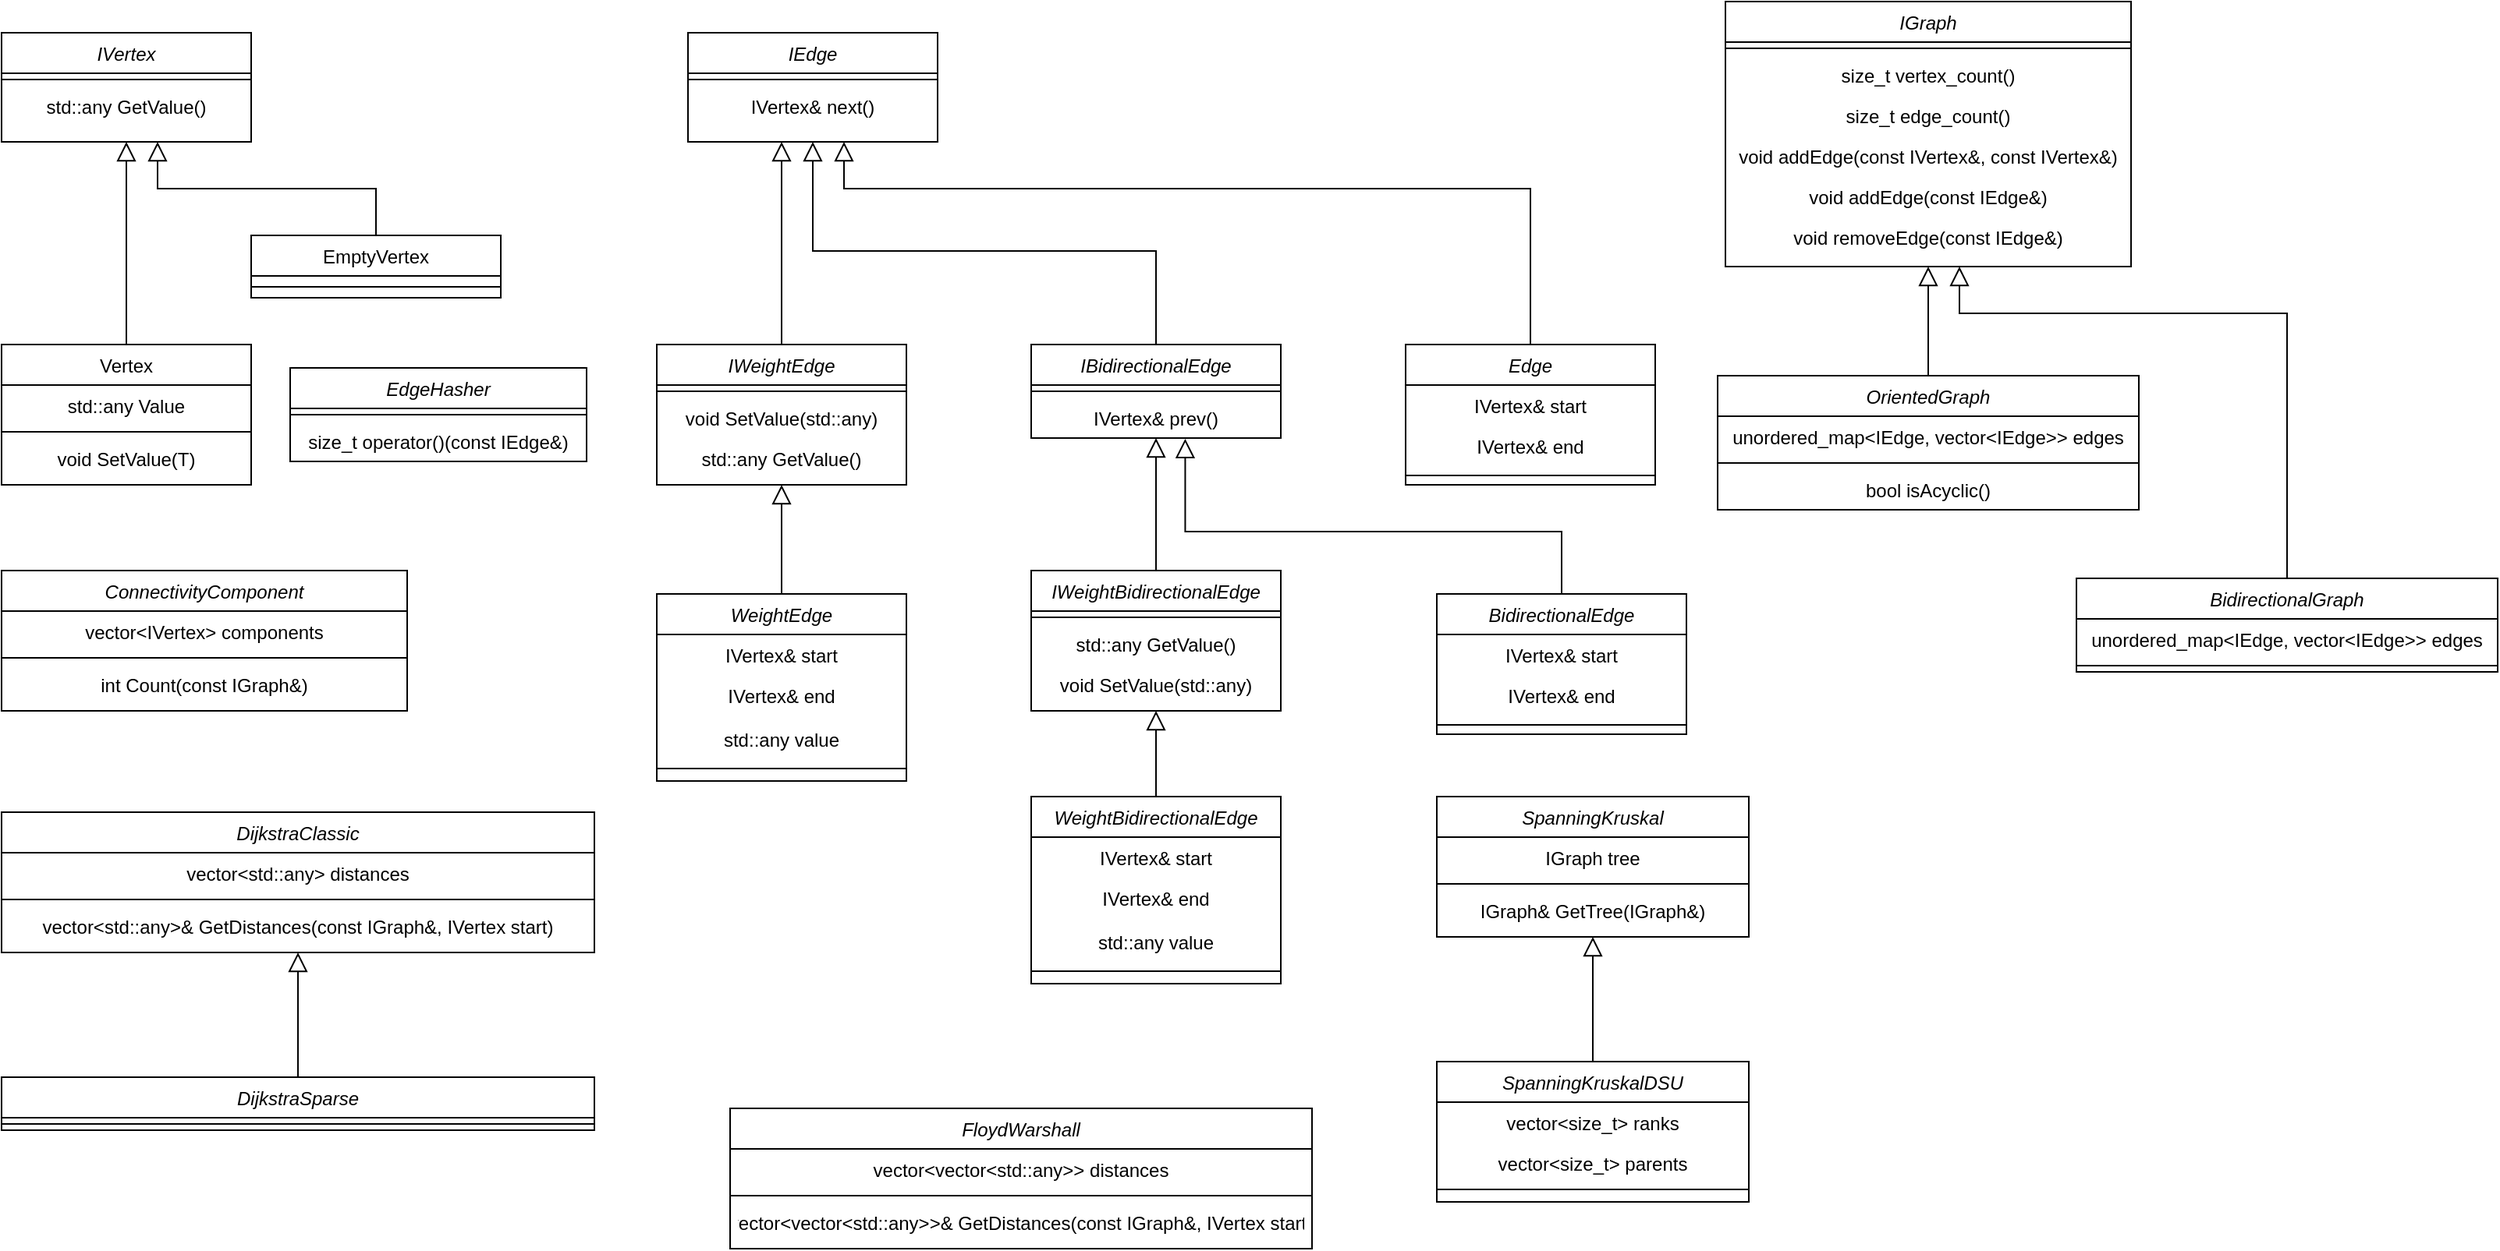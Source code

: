 <mxfile version="20.8.10" type="device" pages="2"><diagram id="C5RBs43oDa-KdzZeNtuy" name="ClassDiagram"><mxGraphModel dx="2074" dy="1204" grid="1" gridSize="10" guides="1" tooltips="1" connect="1" arrows="1" fold="1" page="1" pageScale="1" pageWidth="1654" pageHeight="1169" math="0" shadow="0"><root><mxCell id="WIyWlLk6GJQsqaUBKTNV-0"/><mxCell id="WIyWlLk6GJQsqaUBKTNV-1" parent="WIyWlLk6GJQsqaUBKTNV-0"/><mxCell id="zkfFHV4jXpPFQw0GAbJ--0" value="IVertex" style="swimlane;fontStyle=2;align=center;verticalAlign=top;childLayout=stackLayout;horizontal=1;startSize=26;horizontalStack=0;resizeParent=1;resizeLast=0;collapsible=1;marginBottom=0;rounded=0;shadow=0;strokeWidth=1;" parent="WIyWlLk6GJQsqaUBKTNV-1" vertex="1"><mxGeometry x="40" y="40" width="160" height="70" as="geometry"><mxRectangle x="230" y="140" width="160" height="26" as="alternateBounds"/></mxGeometry></mxCell><mxCell id="zkfFHV4jXpPFQw0GAbJ--4" value="" style="line;html=1;strokeWidth=1;align=center;verticalAlign=middle;spacingTop=-1;spacingLeft=3;spacingRight=3;rotatable=0;labelPosition=right;points=[];portConstraint=eastwest;" parent="zkfFHV4jXpPFQw0GAbJ--0" vertex="1"><mxGeometry y="26" width="160" height="8" as="geometry"/></mxCell><mxCell id="zkfFHV4jXpPFQw0GAbJ--5" value="std::any GetValue()" style="text;align=center;verticalAlign=top;spacingLeft=4;spacingRight=4;overflow=hidden;rotatable=0;points=[[0,0.5],[1,0.5]];portConstraint=eastwest;" parent="zkfFHV4jXpPFQw0GAbJ--0" vertex="1"><mxGeometry y="34" width="160" height="26" as="geometry"/></mxCell><mxCell id="zkfFHV4jXpPFQw0GAbJ--13" value="Vertex" style="swimlane;fontStyle=0;align=center;verticalAlign=top;childLayout=stackLayout;horizontal=1;startSize=26;horizontalStack=0;resizeParent=1;resizeLast=0;collapsible=1;marginBottom=0;rounded=0;shadow=0;strokeWidth=1;" parent="WIyWlLk6GJQsqaUBKTNV-1" vertex="1"><mxGeometry x="40" y="240" width="160" height="90" as="geometry"><mxRectangle x="340" y="380" width="170" height="26" as="alternateBounds"/></mxGeometry></mxCell><mxCell id="zkfFHV4jXpPFQw0GAbJ--14" value="std::any Value" style="text;align=center;verticalAlign=top;spacingLeft=4;spacingRight=4;overflow=hidden;rotatable=0;points=[[0,0.5],[1,0.5]];portConstraint=eastwest;" parent="zkfFHV4jXpPFQw0GAbJ--13" vertex="1"><mxGeometry y="26" width="160" height="26" as="geometry"/></mxCell><mxCell id="zkfFHV4jXpPFQw0GAbJ--15" value="" style="line;html=1;strokeWidth=1;align=center;verticalAlign=middle;spacingTop=-1;spacingLeft=3;spacingRight=3;rotatable=0;labelPosition=right;points=[];portConstraint=eastwest;" parent="zkfFHV4jXpPFQw0GAbJ--13" vertex="1"><mxGeometry y="52" width="160" height="8" as="geometry"/></mxCell><mxCell id="y_NacROut6FULt6kZBXN-2" value="void SetValue(T)" style="text;align=center;verticalAlign=top;spacingLeft=4;spacingRight=4;overflow=hidden;rotatable=0;points=[[0,0.5],[1,0.5]];portConstraint=eastwest;" parent="zkfFHV4jXpPFQw0GAbJ--13" vertex="1"><mxGeometry y="60" width="160" height="26" as="geometry"/></mxCell><mxCell id="zkfFHV4jXpPFQw0GAbJ--16" value="" style="endArrow=block;endSize=10;endFill=0;shadow=0;strokeWidth=1;rounded=0;edgeStyle=elbowEdgeStyle;elbow=vertical;align=center;" parent="WIyWlLk6GJQsqaUBKTNV-1" source="zkfFHV4jXpPFQw0GAbJ--13" target="zkfFHV4jXpPFQw0GAbJ--0" edge="1"><mxGeometry width="160" relative="1" as="geometry"><mxPoint x="30" y="293" as="sourcePoint"/><mxPoint x="130" y="191" as="targetPoint"/><Array as="points"><mxPoint x="120" y="200"/></Array></mxGeometry></mxCell><mxCell id="y_NacROut6FULt6kZBXN-3" value="IEdge" style="swimlane;fontStyle=2;align=center;verticalAlign=top;childLayout=stackLayout;horizontal=1;startSize=26;horizontalStack=0;resizeParent=1;resizeLast=0;collapsible=1;marginBottom=0;rounded=0;shadow=0;strokeWidth=1;" parent="WIyWlLk6GJQsqaUBKTNV-1" vertex="1"><mxGeometry x="480" y="40" width="160" height="70" as="geometry"><mxRectangle x="230" y="140" width="160" height="26" as="alternateBounds"/></mxGeometry></mxCell><mxCell id="y_NacROut6FULt6kZBXN-5" value="" style="line;html=1;strokeWidth=1;align=center;verticalAlign=middle;spacingTop=-1;spacingLeft=3;spacingRight=3;rotatable=0;labelPosition=right;points=[];portConstraint=eastwest;" parent="y_NacROut6FULt6kZBXN-3" vertex="1"><mxGeometry y="26" width="160" height="8" as="geometry"/></mxCell><mxCell id="y_NacROut6FULt6kZBXN-7" value="IVertex&amp; next()" style="text;align=center;verticalAlign=top;spacingLeft=4;spacingRight=4;overflow=hidden;rotatable=0;points=[[0,0.5],[1,0.5]];portConstraint=eastwest;" parent="y_NacROut6FULt6kZBXN-3" vertex="1"><mxGeometry y="34" width="160" height="26" as="geometry"/></mxCell><mxCell id="y_NacROut6FULt6kZBXN-9" value="IWeightEdge" style="swimlane;fontStyle=2;align=center;verticalAlign=top;childLayout=stackLayout;horizontal=1;startSize=26;horizontalStack=0;resizeParent=1;resizeLast=0;collapsible=1;marginBottom=0;rounded=0;shadow=0;strokeWidth=1;" parent="WIyWlLk6GJQsqaUBKTNV-1" vertex="1"><mxGeometry x="460" y="240" width="160" height="90" as="geometry"><mxRectangle x="230" y="140" width="160" height="26" as="alternateBounds"/></mxGeometry></mxCell><mxCell id="y_NacROut6FULt6kZBXN-12" value="" style="line;html=1;strokeWidth=1;align=center;verticalAlign=middle;spacingTop=-1;spacingLeft=3;spacingRight=3;rotatable=0;labelPosition=right;points=[];portConstraint=eastwest;" parent="y_NacROut6FULt6kZBXN-9" vertex="1"><mxGeometry y="26" width="160" height="8" as="geometry"/></mxCell><mxCell id="y_NacROut6FULt6kZBXN-20" value="void SetValue(std::any)" style="text;align=center;verticalAlign=top;spacingLeft=4;spacingRight=4;overflow=hidden;rotatable=0;points=[[0,0.5],[1,0.5]];portConstraint=eastwest;" parent="y_NacROut6FULt6kZBXN-9" vertex="1"><mxGeometry y="34" width="160" height="26" as="geometry"/></mxCell><mxCell id="y_NacROut6FULt6kZBXN-19" value="std::any GetValue()" style="text;align=center;verticalAlign=top;spacingLeft=4;spacingRight=4;overflow=hidden;rotatable=0;points=[[0,0.5],[1,0.5]];portConstraint=eastwest;" parent="y_NacROut6FULt6kZBXN-9" vertex="1"><mxGeometry y="60" width="160" height="26" as="geometry"/></mxCell><mxCell id="y_NacROut6FULt6kZBXN-17" value="" style="endArrow=block;endSize=10;endFill=0;shadow=0;strokeWidth=1;rounded=0;edgeStyle=elbowEdgeStyle;elbow=vertical;exitX=0.5;exitY=0;exitDx=0;exitDy=0;align=center;" parent="WIyWlLk6GJQsqaUBKTNV-1" source="y_NacROut6FULt6kZBXN-9" edge="1"><mxGeometry width="160" relative="1" as="geometry"><mxPoint x="330" y="250" as="sourcePoint"/><mxPoint x="540" y="110" as="targetPoint"/><Array as="points"><mxPoint x="550" y="200"/></Array></mxGeometry></mxCell><mxCell id="y_NacROut6FULt6kZBXN-21" value="IBidirectionalEdge" style="swimlane;fontStyle=2;align=center;verticalAlign=top;childLayout=stackLayout;horizontal=1;startSize=26;horizontalStack=0;resizeParent=1;resizeLast=0;collapsible=1;marginBottom=0;rounded=0;shadow=0;strokeWidth=1;" parent="WIyWlLk6GJQsqaUBKTNV-1" vertex="1"><mxGeometry x="700" y="240" width="160" height="60" as="geometry"><mxRectangle x="230" y="140" width="160" height="26" as="alternateBounds"/></mxGeometry></mxCell><mxCell id="y_NacROut6FULt6kZBXN-24" value="" style="line;html=1;strokeWidth=1;align=center;verticalAlign=middle;spacingTop=-1;spacingLeft=3;spacingRight=3;rotatable=0;labelPosition=right;points=[];portConstraint=eastwest;" parent="y_NacROut6FULt6kZBXN-21" vertex="1"><mxGeometry y="26" width="160" height="8" as="geometry"/></mxCell><mxCell id="y_NacROut6FULt6kZBXN-26" value="IVertex&amp; prev()" style="text;align=center;verticalAlign=top;spacingLeft=4;spacingRight=4;overflow=hidden;rotatable=0;points=[[0,0.5],[1,0.5]];portConstraint=eastwest;" parent="y_NacROut6FULt6kZBXN-21" vertex="1"><mxGeometry y="34" width="160" height="26" as="geometry"/></mxCell><mxCell id="y_NacROut6FULt6kZBXN-28" value="" style="endArrow=block;endSize=10;endFill=0;shadow=0;strokeWidth=1;rounded=0;edgeStyle=elbowEdgeStyle;elbow=vertical;exitX=0.5;exitY=0;exitDx=0;exitDy=0;entryX=0.5;entryY=1;entryDx=0;entryDy=0;align=center;" parent="WIyWlLk6GJQsqaUBKTNV-1" source="y_NacROut6FULt6kZBXN-21" target="y_NacROut6FULt6kZBXN-3" edge="1"><mxGeometry width="160" relative="1" as="geometry"><mxPoint x="570" y="250" as="sourcePoint"/><mxPoint x="540" y="110" as="targetPoint"/><Array as="points"><mxPoint x="680" y="180"/></Array></mxGeometry></mxCell><mxCell id="y_NacROut6FULt6kZBXN-29" value="IWeightBidirectionalEdge" style="swimlane;fontStyle=2;align=center;verticalAlign=top;childLayout=stackLayout;horizontal=1;startSize=26;horizontalStack=0;resizeParent=1;resizeLast=0;collapsible=1;marginBottom=0;rounded=0;shadow=0;strokeWidth=1;" parent="WIyWlLk6GJQsqaUBKTNV-1" vertex="1"><mxGeometry x="700" y="385" width="160" height="90" as="geometry"><mxRectangle x="230" y="140" width="160" height="26" as="alternateBounds"/></mxGeometry></mxCell><mxCell id="y_NacROut6FULt6kZBXN-32" value="" style="line;html=1;strokeWidth=1;align=center;verticalAlign=middle;spacingTop=-1;spacingLeft=3;spacingRight=3;rotatable=0;labelPosition=right;points=[];portConstraint=eastwest;" parent="y_NacROut6FULt6kZBXN-29" vertex="1"><mxGeometry y="26" width="160" height="8" as="geometry"/></mxCell><mxCell id="y_NacROut6FULt6kZBXN-40" value="std::any GetValue()" style="text;align=center;verticalAlign=top;spacingLeft=4;spacingRight=4;overflow=hidden;rotatable=0;points=[[0,0.5],[1,0.5]];portConstraint=eastwest;" parent="y_NacROut6FULt6kZBXN-29" vertex="1"><mxGeometry y="34" width="160" height="26" as="geometry"/></mxCell><mxCell id="y_NacROut6FULt6kZBXN-39" value="void SetValue(std::any)" style="text;align=center;verticalAlign=top;spacingLeft=4;spacingRight=4;overflow=hidden;rotatable=0;points=[[0,0.5],[1,0.5]];portConstraint=eastwest;" parent="y_NacROut6FULt6kZBXN-29" vertex="1"><mxGeometry y="60" width="160" height="26" as="geometry"/></mxCell><mxCell id="y_NacROut6FULt6kZBXN-36" value="" style="endArrow=block;endSize=10;endFill=0;shadow=0;strokeWidth=1;rounded=0;edgeStyle=elbowEdgeStyle;elbow=vertical;entryX=0.5;entryY=1;entryDx=0;entryDy=0;exitX=0.5;exitY=0;exitDx=0;exitDy=0;align=center;" parent="WIyWlLk6GJQsqaUBKTNV-1" source="y_NacROut6FULt6kZBXN-29" target="y_NacROut6FULt6kZBXN-21" edge="1"><mxGeometry width="160" relative="1" as="geometry"><mxPoint x="710" y="490" as="sourcePoint"/><mxPoint x="710" y="410" as="targetPoint"/><Array as="points"><mxPoint x="790" y="380"/></Array></mxGeometry></mxCell><mxCell id="y_NacROut6FULt6kZBXN-41" value="Edge" style="swimlane;fontStyle=2;align=center;verticalAlign=top;childLayout=stackLayout;horizontal=1;startSize=26;horizontalStack=0;resizeParent=1;resizeLast=0;collapsible=1;marginBottom=0;rounded=0;shadow=0;strokeWidth=1;" parent="WIyWlLk6GJQsqaUBKTNV-1" vertex="1"><mxGeometry x="940" y="240" width="160" height="90" as="geometry"><mxRectangle x="760" y="240" width="160" height="26" as="alternateBounds"/></mxGeometry></mxCell><mxCell id="y_NacROut6FULt6kZBXN-42" value="IVertex&amp; start" style="text;align=center;verticalAlign=top;spacingLeft=4;spacingRight=4;overflow=hidden;rotatable=0;points=[[0,0.5],[1,0.5]];portConstraint=eastwest;" parent="y_NacROut6FULt6kZBXN-41" vertex="1"><mxGeometry y="26" width="160" height="26" as="geometry"/></mxCell><mxCell id="y_NacROut6FULt6kZBXN-43" value="IVertex&amp; end" style="text;align=center;verticalAlign=top;spacingLeft=4;spacingRight=4;overflow=hidden;rotatable=0;points=[[0,0.5],[1,0.5]];portConstraint=eastwest;" parent="y_NacROut6FULt6kZBXN-41" vertex="1"><mxGeometry y="52" width="160" height="28" as="geometry"/></mxCell><mxCell id="y_NacROut6FULt6kZBXN-44" value="" style="line;html=1;strokeWidth=1;align=center;verticalAlign=middle;spacingTop=-1;spacingLeft=3;spacingRight=3;rotatable=0;labelPosition=right;points=[];portConstraint=eastwest;" parent="y_NacROut6FULt6kZBXN-41" vertex="1"><mxGeometry y="80" width="160" height="8" as="geometry"/></mxCell><mxCell id="y_NacROut6FULt6kZBXN-46" value="" style="endArrow=block;endSize=10;endFill=0;shadow=0;strokeWidth=1;rounded=0;edgeStyle=elbowEdgeStyle;elbow=vertical;exitX=0.5;exitY=0;exitDx=0;exitDy=0;align=center;" parent="WIyWlLk6GJQsqaUBKTNV-1" source="y_NacROut6FULt6kZBXN-41" edge="1"><mxGeometry width="160" relative="1" as="geometry"><mxPoint x="810" y="250" as="sourcePoint"/><mxPoint x="580" y="110" as="targetPoint"/><Array as="points"><mxPoint x="810" y="140"/></Array></mxGeometry></mxCell><mxCell id="y_NacROut6FULt6kZBXN-47" value="WeightEdge" style="swimlane;fontStyle=2;align=center;verticalAlign=top;childLayout=stackLayout;horizontal=1;startSize=26;horizontalStack=0;resizeParent=1;resizeLast=0;collapsible=1;marginBottom=0;rounded=0;shadow=0;strokeWidth=1;" parent="WIyWlLk6GJQsqaUBKTNV-1" vertex="1"><mxGeometry x="460" y="400" width="160" height="120" as="geometry"><mxRectangle x="230" y="140" width="160" height="26" as="alternateBounds"/></mxGeometry></mxCell><mxCell id="y_NacROut6FULt6kZBXN-48" value="IVertex&amp; start" style="text;align=center;verticalAlign=top;spacingLeft=4;spacingRight=4;overflow=hidden;rotatable=0;points=[[0,0.5],[1,0.5]];portConstraint=eastwest;" parent="y_NacROut6FULt6kZBXN-47" vertex="1"><mxGeometry y="26" width="160" height="26" as="geometry"/></mxCell><mxCell id="y_NacROut6FULt6kZBXN-49" value="IVertex&amp; end" style="text;align=center;verticalAlign=top;spacingLeft=4;spacingRight=4;overflow=hidden;rotatable=0;points=[[0,0.5],[1,0.5]];portConstraint=eastwest;" parent="y_NacROut6FULt6kZBXN-47" vertex="1"><mxGeometry y="52" width="160" height="28" as="geometry"/></mxCell><mxCell id="y_NacROut6FULt6kZBXN-50" value="std::any value" style="text;align=center;verticalAlign=top;spacingLeft=4;spacingRight=4;overflow=hidden;rotatable=0;points=[[0,0.5],[1,0.5]];portConstraint=eastwest;" parent="y_NacROut6FULt6kZBXN-47" vertex="1"><mxGeometry y="80" width="160" height="28" as="geometry"/></mxCell><mxCell id="y_NacROut6FULt6kZBXN-51" value="" style="line;html=1;strokeWidth=1;align=center;verticalAlign=middle;spacingTop=-1;spacingLeft=3;spacingRight=3;rotatable=0;labelPosition=right;points=[];portConstraint=eastwest;" parent="y_NacROut6FULt6kZBXN-47" vertex="1"><mxGeometry y="108" width="160" height="8" as="geometry"/></mxCell><mxCell id="y_NacROut6FULt6kZBXN-55" value="" style="endArrow=block;endSize=10;endFill=0;shadow=0;strokeWidth=1;rounded=0;edgeStyle=elbowEdgeStyle;elbow=vertical;exitX=0.5;exitY=0;exitDx=0;exitDy=0;entryX=0.5;entryY=1;entryDx=0;entryDy=0;align=center;" parent="WIyWlLk6GJQsqaUBKTNV-1" source="y_NacROut6FULt6kZBXN-47" target="y_NacROut6FULt6kZBXN-9" edge="1"><mxGeometry width="160" relative="1" as="geometry"><mxPoint x="810" y="470" as="sourcePoint"/><mxPoint x="560" y="460" as="targetPoint"/><Array as="points"/></mxGeometry></mxCell><mxCell id="y_NacROut6FULt6kZBXN-56" value="BidirectionalEdge" style="swimlane;fontStyle=2;align=center;verticalAlign=top;childLayout=stackLayout;horizontal=1;startSize=26;horizontalStack=0;resizeParent=1;resizeLast=0;collapsible=1;marginBottom=0;rounded=0;shadow=0;strokeWidth=1;" parent="WIyWlLk6GJQsqaUBKTNV-1" vertex="1"><mxGeometry x="960" y="400" width="160" height="90" as="geometry"><mxRectangle x="230" y="140" width="160" height="26" as="alternateBounds"/></mxGeometry></mxCell><mxCell id="y_NacROut6FULt6kZBXN-57" value="IVertex&amp; start" style="text;align=center;verticalAlign=top;spacingLeft=4;spacingRight=4;overflow=hidden;rotatable=0;points=[[0,0.5],[1,0.5]];portConstraint=eastwest;" parent="y_NacROut6FULt6kZBXN-56" vertex="1"><mxGeometry y="26" width="160" height="26" as="geometry"/></mxCell><mxCell id="y_NacROut6FULt6kZBXN-58" value="IVertex&amp; end" style="text;align=center;verticalAlign=top;spacingLeft=4;spacingRight=4;overflow=hidden;rotatable=0;points=[[0,0.5],[1,0.5]];portConstraint=eastwest;" parent="y_NacROut6FULt6kZBXN-56" vertex="1"><mxGeometry y="52" width="160" height="28" as="geometry"/></mxCell><mxCell id="y_NacROut6FULt6kZBXN-59" value="" style="line;html=1;strokeWidth=1;align=center;verticalAlign=middle;spacingTop=-1;spacingLeft=3;spacingRight=3;rotatable=0;labelPosition=right;points=[];portConstraint=eastwest;" parent="y_NacROut6FULt6kZBXN-56" vertex="1"><mxGeometry y="80" width="160" height="8" as="geometry"/></mxCell><mxCell id="y_NacROut6FULt6kZBXN-62" value="" style="endArrow=block;endSize=10;endFill=0;shadow=0;strokeWidth=1;rounded=0;edgeStyle=elbowEdgeStyle;elbow=vertical;exitX=0.5;exitY=0;exitDx=0;exitDy=0;entryX=0.617;entryY=1.017;entryDx=0;entryDy=0;entryPerimeter=0;align=center;" parent="WIyWlLk6GJQsqaUBKTNV-1" source="y_NacROut6FULt6kZBXN-56" target="y_NacROut6FULt6kZBXN-26" edge="1"><mxGeometry width="160" relative="1" as="geometry"><mxPoint x="810" y="470" as="sourcePoint"/><mxPoint x="820" y="330" as="targetPoint"/><Array as="points"><mxPoint x="920" y="360"/></Array></mxGeometry></mxCell><mxCell id="y_NacROut6FULt6kZBXN-70" value="WeightBidirectionalEdge" style="swimlane;fontStyle=2;align=center;verticalAlign=top;childLayout=stackLayout;horizontal=1;startSize=26;horizontalStack=0;resizeParent=1;resizeLast=0;collapsible=1;marginBottom=0;rounded=0;shadow=0;strokeWidth=1;" parent="WIyWlLk6GJQsqaUBKTNV-1" vertex="1"><mxGeometry x="700" y="530" width="160" height="120" as="geometry"><mxRectangle x="230" y="140" width="160" height="26" as="alternateBounds"/></mxGeometry></mxCell><mxCell id="y_NacROut6FULt6kZBXN-71" value="IVertex&amp; start" style="text;align=center;verticalAlign=top;spacingLeft=4;spacingRight=4;overflow=hidden;rotatable=0;points=[[0,0.5],[1,0.5]];portConstraint=eastwest;" parent="y_NacROut6FULt6kZBXN-70" vertex="1"><mxGeometry y="26" width="160" height="26" as="geometry"/></mxCell><mxCell id="y_NacROut6FULt6kZBXN-72" value="IVertex&amp; end" style="text;align=center;verticalAlign=top;spacingLeft=4;spacingRight=4;overflow=hidden;rotatable=0;points=[[0,0.5],[1,0.5]];portConstraint=eastwest;" parent="y_NacROut6FULt6kZBXN-70" vertex="1"><mxGeometry y="52" width="160" height="28" as="geometry"/></mxCell><mxCell id="y_NacROut6FULt6kZBXN-73" value="std::any value" style="text;align=center;verticalAlign=top;spacingLeft=4;spacingRight=4;overflow=hidden;rotatable=0;points=[[0,0.5],[1,0.5]];portConstraint=eastwest;" parent="y_NacROut6FULt6kZBXN-70" vertex="1"><mxGeometry y="80" width="160" height="28" as="geometry"/></mxCell><mxCell id="y_NacROut6FULt6kZBXN-74" value="" style="line;html=1;strokeWidth=1;align=center;verticalAlign=middle;spacingTop=-1;spacingLeft=3;spacingRight=3;rotatable=0;labelPosition=right;points=[];portConstraint=eastwest;" parent="y_NacROut6FULt6kZBXN-70" vertex="1"><mxGeometry y="108" width="160" height="8" as="geometry"/></mxCell><mxCell id="y_NacROut6FULt6kZBXN-79" value="" style="endArrow=block;endSize=10;endFill=0;shadow=0;strokeWidth=1;rounded=0;edgeStyle=elbowEdgeStyle;elbow=vertical;exitX=0.5;exitY=0;exitDx=0;exitDy=0;entryX=0.5;entryY=1;entryDx=0;entryDy=0;align=center;" parent="WIyWlLk6GJQsqaUBKTNV-1" source="y_NacROut6FULt6kZBXN-70" target="y_NacROut6FULt6kZBXN-29" edge="1"><mxGeometry width="160" relative="1" as="geometry"><mxPoint x="570" y="530" as="sourcePoint"/><mxPoint x="980" y="700" as="targetPoint"/><Array as="points"/></mxGeometry></mxCell><mxCell id="y_NacROut6FULt6kZBXN-81" value="IGraph" style="swimlane;fontStyle=2;align=center;verticalAlign=top;childLayout=stackLayout;horizontal=1;startSize=26;horizontalStack=0;resizeParent=1;resizeLast=0;collapsible=1;marginBottom=0;rounded=0;shadow=0;strokeWidth=1;" parent="WIyWlLk6GJQsqaUBKTNV-1" vertex="1"><mxGeometry x="1145" y="20" width="260" height="170" as="geometry"><mxRectangle x="230" y="140" width="160" height="26" as="alternateBounds"/></mxGeometry></mxCell><mxCell id="y_NacROut6FULt6kZBXN-83" value="" style="line;html=1;strokeWidth=1;align=center;verticalAlign=middle;spacingTop=-1;spacingLeft=3;spacingRight=3;rotatable=0;labelPosition=right;points=[];portConstraint=eastwest;" parent="y_NacROut6FULt6kZBXN-81" vertex="1"><mxGeometry y="26" width="260" height="8" as="geometry"/></mxCell><mxCell id="y_NacROut6FULt6kZBXN-84" value="size_t vertex_count()" style="text;align=center;verticalAlign=top;spacingLeft=4;spacingRight=4;overflow=hidden;rotatable=0;points=[[0,0.5],[1,0.5]];portConstraint=eastwest;" parent="y_NacROut6FULt6kZBXN-81" vertex="1"><mxGeometry y="34" width="260" height="26" as="geometry"/></mxCell><mxCell id="zSvoL9kqI2ZiCNAZ61pA-5" value="size_t edge_count()" style="text;align=center;verticalAlign=top;spacingLeft=4;spacingRight=4;overflow=hidden;rotatable=0;points=[[0,0.5],[1,0.5]];portConstraint=eastwest;" parent="y_NacROut6FULt6kZBXN-81" vertex="1"><mxGeometry y="60" width="260" height="26" as="geometry"/></mxCell><mxCell id="y_NacROut6FULt6kZBXN-85" value="void addEdge(const IVertex&amp;, const IVertex&amp;)" style="text;align=center;verticalAlign=top;spacingLeft=4;spacingRight=4;overflow=hidden;rotatable=0;points=[[0,0.5],[1,0.5]];portConstraint=eastwest;" parent="y_NacROut6FULt6kZBXN-81" vertex="1"><mxGeometry y="86" width="260" height="26" as="geometry"/></mxCell><mxCell id="y_NacROut6FULt6kZBXN-86" value="void addEdge(const IEdge&amp;)" style="text;align=center;verticalAlign=top;spacingLeft=4;spacingRight=4;overflow=hidden;rotatable=0;points=[[0,0.5],[1,0.5]];portConstraint=eastwest;" parent="y_NacROut6FULt6kZBXN-81" vertex="1"><mxGeometry y="112" width="260" height="26" as="geometry"/></mxCell><mxCell id="y_NacROut6FULt6kZBXN-87" value="void removeEdge(const IEdge&amp;)" style="text;align=center;verticalAlign=top;spacingLeft=4;spacingRight=4;overflow=hidden;rotatable=0;points=[[0,0.5],[1,0.5]];portConstraint=eastwest;" parent="y_NacROut6FULt6kZBXN-81" vertex="1"><mxGeometry y="138" width="260" height="26" as="geometry"/></mxCell><mxCell id="l4pTJNft4cLnouz2GSbL-0" value="EmptyVertex" style="swimlane;fontStyle=0;align=center;verticalAlign=top;childLayout=stackLayout;horizontal=1;startSize=26;horizontalStack=0;resizeParent=1;resizeLast=0;collapsible=1;marginBottom=0;rounded=0;shadow=0;strokeWidth=1;" parent="WIyWlLk6GJQsqaUBKTNV-1" vertex="1"><mxGeometry x="200" y="170" width="160" height="40" as="geometry"><mxRectangle x="340" y="380" width="170" height="26" as="alternateBounds"/></mxGeometry></mxCell><mxCell id="l4pTJNft4cLnouz2GSbL-2" value="" style="line;html=1;strokeWidth=1;align=center;verticalAlign=middle;spacingTop=-1;spacingLeft=3;spacingRight=3;rotatable=0;labelPosition=right;points=[];portConstraint=eastwest;" parent="l4pTJNft4cLnouz2GSbL-0" vertex="1"><mxGeometry y="26" width="160" height="14" as="geometry"/></mxCell><mxCell id="l4pTJNft4cLnouz2GSbL-6" value="" style="endArrow=block;endSize=10;endFill=0;shadow=0;strokeWidth=1;rounded=0;edgeStyle=elbowEdgeStyle;elbow=vertical;exitX=0.5;exitY=0;exitDx=0;exitDy=0;align=center;" parent="WIyWlLk6GJQsqaUBKTNV-1" source="l4pTJNft4cLnouz2GSbL-0" edge="1"><mxGeometry width="160" relative="1" as="geometry"><mxPoint x="130" y="250" as="sourcePoint"/><mxPoint x="140" y="110" as="targetPoint"/><Array as="points"><mxPoint x="210" y="140"/></Array></mxGeometry></mxCell><mxCell id="l4pTJNft4cLnouz2GSbL-7" value="OrientedGraph" style="swimlane;fontStyle=2;align=center;verticalAlign=top;childLayout=stackLayout;horizontal=1;startSize=26;horizontalStack=0;resizeParent=1;resizeLast=0;collapsible=1;marginBottom=0;rounded=0;shadow=0;strokeWidth=1;" parent="WIyWlLk6GJQsqaUBKTNV-1" vertex="1"><mxGeometry x="1140" y="260" width="270" height="86" as="geometry"><mxRectangle x="230" y="140" width="160" height="26" as="alternateBounds"/></mxGeometry></mxCell><mxCell id="l4pTJNft4cLnouz2GSbL-14" value="unordered_map&lt;IEdge, vector&lt;IEdge&gt;&gt; edges" style="text;align=center;verticalAlign=top;spacingLeft=4;spacingRight=4;overflow=hidden;rotatable=0;points=[[0,0.5],[1,0.5]];portConstraint=eastwest;" parent="l4pTJNft4cLnouz2GSbL-7" vertex="1"><mxGeometry y="26" width="270" height="26" as="geometry"/></mxCell><mxCell id="l4pTJNft4cLnouz2GSbL-8" value="" style="line;html=1;strokeWidth=1;align=center;verticalAlign=middle;spacingTop=-1;spacingLeft=3;spacingRight=3;rotatable=0;labelPosition=right;points=[];portConstraint=eastwest;" parent="l4pTJNft4cLnouz2GSbL-7" vertex="1"><mxGeometry y="52" width="270" height="8" as="geometry"/></mxCell><mxCell id="l4pTJNft4cLnouz2GSbL-12" value="bool isAcyclic()" style="text;align=center;verticalAlign=top;spacingLeft=4;spacingRight=4;overflow=hidden;rotatable=0;points=[[0,0.5],[1,0.5]];portConstraint=eastwest;" parent="l4pTJNft4cLnouz2GSbL-7" vertex="1"><mxGeometry y="60" width="270" height="26" as="geometry"/></mxCell><mxCell id="l4pTJNft4cLnouz2GSbL-13" value="" style="endArrow=block;endSize=10;endFill=0;shadow=0;strokeWidth=1;rounded=0;edgeStyle=elbowEdgeStyle;elbow=vertical;exitX=0.5;exitY=0;exitDx=0;exitDy=0;entryX=0.5;entryY=1;entryDx=0;entryDy=0;align=center;" parent="WIyWlLk6GJQsqaUBKTNV-1" source="l4pTJNft4cLnouz2GSbL-7" target="y_NacROut6FULt6kZBXN-81" edge="1"><mxGeometry width="160" relative="1" as="geometry"><mxPoint x="995" y="450" as="sourcePoint"/><mxPoint x="774" y="290" as="targetPoint"/><Array as="points"/></mxGeometry></mxCell><mxCell id="l4pTJNft4cLnouz2GSbL-15" value="EdgeHasher" style="swimlane;fontStyle=2;align=center;verticalAlign=top;childLayout=stackLayout;horizontal=1;startSize=26;horizontalStack=0;resizeParent=1;resizeLast=0;collapsible=1;marginBottom=0;rounded=0;shadow=0;strokeWidth=1;" parent="WIyWlLk6GJQsqaUBKTNV-1" vertex="1"><mxGeometry x="225" y="255" width="190" height="60" as="geometry"><mxRectangle x="230" y="140" width="160" height="26" as="alternateBounds"/></mxGeometry></mxCell><mxCell id="l4pTJNft4cLnouz2GSbL-17" value="" style="line;html=1;strokeWidth=1;align=center;verticalAlign=middle;spacingTop=-1;spacingLeft=3;spacingRight=3;rotatable=0;labelPosition=right;points=[];portConstraint=eastwest;" parent="l4pTJNft4cLnouz2GSbL-15" vertex="1"><mxGeometry y="26" width="190" height="8" as="geometry"/></mxCell><mxCell id="l4pTJNft4cLnouz2GSbL-18" value="size_t operator()(const IEdge&amp;)" style="text;align=center;verticalAlign=top;spacingLeft=4;spacingRight=4;overflow=hidden;rotatable=0;points=[[0,0.5],[1,0.5]];portConstraint=eastwest;" parent="l4pTJNft4cLnouz2GSbL-15" vertex="1"><mxGeometry y="34" width="190" height="26" as="geometry"/></mxCell><mxCell id="zSvoL9kqI2ZiCNAZ61pA-0" value="BidirectionalGraph" style="swimlane;fontStyle=2;align=center;verticalAlign=top;childLayout=stackLayout;horizontal=1;startSize=26;horizontalStack=0;resizeParent=1;resizeLast=0;collapsible=1;marginBottom=0;rounded=0;shadow=0;strokeWidth=1;" parent="WIyWlLk6GJQsqaUBKTNV-1" vertex="1"><mxGeometry x="1370" y="390" width="270" height="60" as="geometry"><mxRectangle x="230" y="140" width="160" height="26" as="alternateBounds"/></mxGeometry></mxCell><mxCell id="zSvoL9kqI2ZiCNAZ61pA-1" value="unordered_map&lt;IEdge, vector&lt;IEdge&gt;&gt; edges" style="text;align=center;verticalAlign=top;spacingLeft=4;spacingRight=4;overflow=hidden;rotatable=0;points=[[0,0.5],[1,0.5]];portConstraint=eastwest;" parent="zSvoL9kqI2ZiCNAZ61pA-0" vertex="1"><mxGeometry y="26" width="270" height="26" as="geometry"/></mxCell><mxCell id="zSvoL9kqI2ZiCNAZ61pA-2" value="" style="line;html=1;strokeWidth=1;align=center;verticalAlign=middle;spacingTop=-1;spacingLeft=3;spacingRight=3;rotatable=0;labelPosition=right;points=[];portConstraint=eastwest;" parent="zSvoL9kqI2ZiCNAZ61pA-0" vertex="1"><mxGeometry y="52" width="270" height="8" as="geometry"/></mxCell><mxCell id="zSvoL9kqI2ZiCNAZ61pA-4" value="" style="endArrow=block;endSize=10;endFill=0;shadow=0;strokeWidth=1;rounded=0;edgeStyle=elbowEdgeStyle;elbow=vertical;exitX=0.5;exitY=0;exitDx=0;exitDy=0;align=center;" parent="WIyWlLk6GJQsqaUBKTNV-1" source="zSvoL9kqI2ZiCNAZ61pA-0" edge="1"><mxGeometry width="160" relative="1" as="geometry"><mxPoint x="1285" y="230" as="sourcePoint"/><mxPoint x="1295" y="190" as="targetPoint"/><Array as="points"><mxPoint x="1445" y="220"/></Array></mxGeometry></mxCell><mxCell id="CKWlNAc46PFvkFJrsksR-0" value="ConnectivityComponent" style="swimlane;fontStyle=2;align=center;verticalAlign=top;childLayout=stackLayout;horizontal=1;startSize=26;horizontalStack=0;resizeParent=1;resizeLast=0;collapsible=1;marginBottom=0;rounded=0;shadow=0;strokeWidth=1;" parent="WIyWlLk6GJQsqaUBKTNV-1" vertex="1"><mxGeometry x="40" y="385" width="260" height="90" as="geometry"><mxRectangle x="230" y="140" width="160" height="26" as="alternateBounds"/></mxGeometry></mxCell><mxCell id="CKWlNAc46PFvkFJrsksR-7" value="vector&lt;IVertex&gt; components" style="text;align=center;verticalAlign=top;spacingLeft=4;spacingRight=4;overflow=hidden;rotatable=0;points=[[0,0.5],[1,0.5]];portConstraint=eastwest;" parent="CKWlNAc46PFvkFJrsksR-0" vertex="1"><mxGeometry y="26" width="260" height="26" as="geometry"/></mxCell><mxCell id="CKWlNAc46PFvkFJrsksR-1" value="" style="line;html=1;strokeWidth=1;align=center;verticalAlign=middle;spacingTop=-1;spacingLeft=3;spacingRight=3;rotatable=0;labelPosition=right;points=[];portConstraint=eastwest;" parent="CKWlNAc46PFvkFJrsksR-0" vertex="1"><mxGeometry y="52" width="260" height="8" as="geometry"/></mxCell><mxCell id="CKWlNAc46PFvkFJrsksR-6" value="int Count(const IGraph&amp;)" style="text;align=center;verticalAlign=top;spacingLeft=4;spacingRight=4;overflow=hidden;rotatable=0;points=[[0,0.5],[1,0.5]];portConstraint=eastwest;" parent="CKWlNAc46PFvkFJrsksR-0" vertex="1"><mxGeometry y="60" width="260" height="26" as="geometry"/></mxCell><mxCell id="CKWlNAc46PFvkFJrsksR-8" value="DijkstraClassic" style="swimlane;fontStyle=2;align=center;verticalAlign=top;childLayout=stackLayout;horizontal=1;startSize=26;horizontalStack=0;resizeParent=1;resizeLast=0;collapsible=1;marginBottom=0;rounded=0;shadow=0;strokeWidth=1;" parent="WIyWlLk6GJQsqaUBKTNV-1" vertex="1"><mxGeometry x="40" y="540" width="380" height="90" as="geometry"><mxRectangle x="230" y="140" width="160" height="26" as="alternateBounds"/></mxGeometry></mxCell><mxCell id="CKWlNAc46PFvkFJrsksR-9" value="vector&lt;std::any&gt; distances" style="text;align=center;verticalAlign=top;spacingLeft=4;spacingRight=4;overflow=hidden;rotatable=0;points=[[0,0.5],[1,0.5]];portConstraint=eastwest;" parent="CKWlNAc46PFvkFJrsksR-8" vertex="1"><mxGeometry y="26" width="380" height="26" as="geometry"/></mxCell><mxCell id="CKWlNAc46PFvkFJrsksR-10" value="" style="line;html=1;strokeWidth=1;align=center;verticalAlign=middle;spacingTop=-1;spacingLeft=3;spacingRight=3;rotatable=0;labelPosition=right;points=[];portConstraint=eastwest;" parent="CKWlNAc46PFvkFJrsksR-8" vertex="1"><mxGeometry y="52" width="380" height="8" as="geometry"/></mxCell><mxCell id="CKWlNAc46PFvkFJrsksR-11" value="vector&lt;std::any&gt;&amp; GetDistances(const IGraph&amp;, IVertex start)" style="text;align=center;verticalAlign=top;spacingLeft=4;spacingRight=4;overflow=hidden;rotatable=0;points=[[0,0.5],[1,0.5]];portConstraint=eastwest;" parent="CKWlNAc46PFvkFJrsksR-8" vertex="1"><mxGeometry y="60" width="380" height="26" as="geometry"/></mxCell><mxCell id="CKWlNAc46PFvkFJrsksR-16" value="FloydWarshall" style="swimlane;fontStyle=2;align=center;verticalAlign=top;childLayout=stackLayout;horizontal=1;startSize=26;horizontalStack=0;resizeParent=1;resizeLast=0;collapsible=1;marginBottom=0;rounded=0;shadow=0;strokeWidth=1;" parent="WIyWlLk6GJQsqaUBKTNV-1" vertex="1"><mxGeometry x="507" y="730" width="373" height="90" as="geometry"><mxRectangle x="230" y="140" width="160" height="26" as="alternateBounds"/></mxGeometry></mxCell><mxCell id="CKWlNAc46PFvkFJrsksR-17" value="vector&lt;vector&lt;std::any&gt;&gt; distances" style="text;align=center;verticalAlign=top;spacingLeft=4;spacingRight=4;overflow=hidden;rotatable=0;points=[[0,0.5],[1,0.5]];portConstraint=eastwest;" parent="CKWlNAc46PFvkFJrsksR-16" vertex="1"><mxGeometry y="26" width="373" height="26" as="geometry"/></mxCell><mxCell id="CKWlNAc46PFvkFJrsksR-18" value="" style="line;html=1;strokeWidth=1;align=center;verticalAlign=middle;spacingTop=-1;spacingLeft=3;spacingRight=3;rotatable=0;labelPosition=right;points=[];portConstraint=eastwest;" parent="CKWlNAc46PFvkFJrsksR-16" vertex="1"><mxGeometry y="52" width="373" height="8" as="geometry"/></mxCell><mxCell id="CKWlNAc46PFvkFJrsksR-19" value="vector&lt;vector&lt;std::any&gt;&gt;&amp; GetDistances(const IGraph&amp;, IVertex start)" style="text;align=center;verticalAlign=top;spacingLeft=4;spacingRight=4;overflow=hidden;rotatable=0;points=[[0,0.5],[1,0.5]];portConstraint=eastwest;" parent="CKWlNAc46PFvkFJrsksR-16" vertex="1"><mxGeometry y="60" width="373" height="26" as="geometry"/></mxCell><mxCell id="CKWlNAc46PFvkFJrsksR-22" value="DijkstraSparse" style="swimlane;fontStyle=2;align=center;verticalAlign=top;childLayout=stackLayout;horizontal=1;startSize=26;horizontalStack=0;resizeParent=1;resizeLast=0;collapsible=1;marginBottom=0;rounded=0;shadow=0;strokeWidth=1;" parent="WIyWlLk6GJQsqaUBKTNV-1" vertex="1"><mxGeometry x="40" y="710" width="380" height="34" as="geometry"><mxRectangle x="230" y="140" width="160" height="26" as="alternateBounds"/></mxGeometry></mxCell><mxCell id="CKWlNAc46PFvkFJrsksR-24" value="" style="line;html=1;strokeWidth=1;align=center;verticalAlign=middle;spacingTop=-1;spacingLeft=3;spacingRight=3;rotatable=0;labelPosition=right;points=[];portConstraint=eastwest;" parent="CKWlNAc46PFvkFJrsksR-22" vertex="1"><mxGeometry y="26" width="380" height="8" as="geometry"/></mxCell><mxCell id="CKWlNAc46PFvkFJrsksR-27" value="" style="endArrow=block;endSize=10;endFill=0;shadow=0;strokeWidth=1;rounded=0;edgeStyle=elbowEdgeStyle;elbow=vertical;exitX=0.5;exitY=0;exitDx=0;exitDy=0;align=center;entryX=0.5;entryY=1;entryDx=0;entryDy=0;" parent="WIyWlLk6GJQsqaUBKTNV-1" source="CKWlNAc46PFvkFJrsksR-22" target="CKWlNAc46PFvkFJrsksR-8" edge="1"><mxGeometry width="160" relative="1" as="geometry"><mxPoint x="790" y="350" as="sourcePoint"/><mxPoint x="270" y="670" as="targetPoint"/><Array as="points"/></mxGeometry></mxCell><mxCell id="CKWlNAc46PFvkFJrsksR-28" value="SpanningKruskal" style="swimlane;fontStyle=2;align=center;verticalAlign=top;childLayout=stackLayout;horizontal=1;startSize=26;horizontalStack=0;resizeParent=1;resizeLast=0;collapsible=1;marginBottom=0;rounded=0;shadow=0;strokeWidth=1;" parent="WIyWlLk6GJQsqaUBKTNV-1" vertex="1"><mxGeometry x="960" y="530" width="200" height="90" as="geometry"><mxRectangle x="230" y="140" width="160" height="26" as="alternateBounds"/></mxGeometry></mxCell><mxCell id="CKWlNAc46PFvkFJrsksR-29" value="IGraph tree" style="text;align=center;verticalAlign=top;spacingLeft=4;spacingRight=4;overflow=hidden;rotatable=0;points=[[0,0.5],[1,0.5]];portConstraint=eastwest;" parent="CKWlNAc46PFvkFJrsksR-28" vertex="1"><mxGeometry y="26" width="200" height="26" as="geometry"/></mxCell><mxCell id="CKWlNAc46PFvkFJrsksR-30" value="" style="line;html=1;strokeWidth=1;align=center;verticalAlign=middle;spacingTop=-1;spacingLeft=3;spacingRight=3;rotatable=0;labelPosition=right;points=[];portConstraint=eastwest;" parent="CKWlNAc46PFvkFJrsksR-28" vertex="1"><mxGeometry y="52" width="200" height="8" as="geometry"/></mxCell><mxCell id="CKWlNAc46PFvkFJrsksR-31" value="IGraph&amp; GetTree(IGraph&amp;)" style="text;align=center;verticalAlign=top;spacingLeft=4;spacingRight=4;overflow=hidden;rotatable=0;points=[[0,0.5],[1,0.5]];portConstraint=eastwest;" parent="CKWlNAc46PFvkFJrsksR-28" vertex="1"><mxGeometry y="60" width="200" height="26" as="geometry"/></mxCell><mxCell id="CKWlNAc46PFvkFJrsksR-32" value="SpanningKruskalDSU" style="swimlane;fontStyle=2;align=center;verticalAlign=top;childLayout=stackLayout;horizontal=1;startSize=26;horizontalStack=0;resizeParent=1;resizeLast=0;collapsible=1;marginBottom=0;rounded=0;shadow=0;strokeWidth=1;" parent="WIyWlLk6GJQsqaUBKTNV-1" vertex="1"><mxGeometry x="960" y="700" width="200" height="90" as="geometry"><mxRectangle x="230" y="140" width="160" height="26" as="alternateBounds"/></mxGeometry></mxCell><mxCell id="CKWlNAc46PFvkFJrsksR-33" value="vector&lt;size_t&gt; ranks" style="text;align=center;verticalAlign=top;spacingLeft=4;spacingRight=4;overflow=hidden;rotatable=0;points=[[0,0.5],[1,0.5]];portConstraint=eastwest;" parent="CKWlNAc46PFvkFJrsksR-32" vertex="1"><mxGeometry y="26" width="200" height="26" as="geometry"/></mxCell><mxCell id="CKWlNAc46PFvkFJrsksR-37" value="vector&lt;size_t&gt; parents" style="text;align=center;verticalAlign=top;spacingLeft=4;spacingRight=4;overflow=hidden;rotatable=0;points=[[0,0.5],[1,0.5]];portConstraint=eastwest;" parent="CKWlNAc46PFvkFJrsksR-32" vertex="1"><mxGeometry y="52" width="200" height="26" as="geometry"/></mxCell><mxCell id="CKWlNAc46PFvkFJrsksR-34" value="" style="line;html=1;strokeWidth=1;align=center;verticalAlign=middle;spacingTop=-1;spacingLeft=3;spacingRight=3;rotatable=0;labelPosition=right;points=[];portConstraint=eastwest;" parent="CKWlNAc46PFvkFJrsksR-32" vertex="1"><mxGeometry y="78" width="200" height="8" as="geometry"/></mxCell><mxCell id="CKWlNAc46PFvkFJrsksR-36" value="" style="endArrow=block;endSize=10;endFill=0;shadow=0;strokeWidth=1;rounded=0;edgeStyle=elbowEdgeStyle;elbow=vertical;exitX=0.5;exitY=0;exitDx=0;exitDy=0;entryX=0.5;entryY=1;entryDx=0;entryDy=0;align=center;" parent="WIyWlLk6GJQsqaUBKTNV-1" source="CKWlNAc46PFvkFJrsksR-32" target="CKWlNAc46PFvkFJrsksR-28" edge="1"><mxGeometry width="160" relative="1" as="geometry"><mxPoint x="790.0" y="540" as="sourcePoint"/><mxPoint x="790.0" y="485" as="targetPoint"/><Array as="points"/></mxGeometry></mxCell></root></mxGraphModel></diagram><diagram id="hJGfyuY0uG8NihbMk6pf" name="UseCase"><mxGraphModel dx="2074" dy="1204" grid="1" gridSize="10" guides="1" tooltips="1" connect="1" arrows="1" fold="1" page="1" pageScale="1" pageWidth="1654" pageHeight="1169" math="0" shadow="0"><root><mxCell id="0"/><mxCell id="1" parent="0"/><mxCell id="jJw-uhwqgEKn03MKXg83-3" style="edgeStyle=orthogonalEdgeStyle;rounded=0;orthogonalLoop=1;jettySize=auto;html=1;exitX=0.5;exitY=1;exitDx=0;exitDy=0;entryX=0.5;entryY=0;entryDx=0;entryDy=0;endArrow=none;endFill=0;" parent="1" source="jJw-uhwqgEKn03MKXg83-1" target="jJw-uhwqgEKn03MKXg83-2" edge="1"><mxGeometry relative="1" as="geometry"/></mxCell><mxCell id="jJw-uhwqgEKn03MKXg83-1" value="Начало разработки программы" style="rounded=1;whiteSpace=wrap;html=1;spacing=2;arcSize=50;" parent="1" vertex="1"><mxGeometry x="680" y="120" width="120" height="60" as="geometry"/></mxCell><mxCell id="jJw-uhwqgEKn03MKXg83-2" value="Подключение header файлов с объявлением" style="rounded=0;whiteSpace=wrap;html=1;spacing=4;" parent="1" vertex="1"><mxGeometry x="680" y="240" width="120" height="60" as="geometry"/></mxCell><mxCell id="jJw-uhwqgEKn03MKXg83-4" value="Разработка программы" style="rounded=0;whiteSpace=wrap;html=1;spacing=4;" parent="1" vertex="1"><mxGeometry x="680" y="370" width="120" height="60" as="geometry"/></mxCell><mxCell id="jJw-uhwqgEKn03MKXg83-5" style="edgeStyle=orthogonalEdgeStyle;rounded=0;orthogonalLoop=1;jettySize=auto;html=1;exitX=0.5;exitY=1;exitDx=0;exitDy=0;entryX=0.5;entryY=0;entryDx=0;entryDy=0;endArrow=none;endFill=0;" parent="1" source="jJw-uhwqgEKn03MKXg83-2" target="jJw-uhwqgEKn03MKXg83-4" edge="1"><mxGeometry relative="1" as="geometry"><mxPoint x="750" y="190" as="sourcePoint"/><mxPoint x="750" y="250" as="targetPoint"/></mxGeometry></mxCell><mxCell id="jJw-uhwqgEKn03MKXg83-6" value="Сборка программы и линковка библиотеки" style="rounded=0;whiteSpace=wrap;html=1;spacing=4;" parent="1" vertex="1"><mxGeometry x="680" y="500" width="120" height="60" as="geometry"/></mxCell><mxCell id="jJw-uhwqgEKn03MKXg83-7" style="edgeStyle=orthogonalEdgeStyle;rounded=0;orthogonalLoop=1;jettySize=auto;html=1;entryX=0.5;entryY=0;entryDx=0;entryDy=0;endArrow=none;endFill=0;exitX=0.5;exitY=1;exitDx=0;exitDy=0;" parent="1" source="jJw-uhwqgEKn03MKXg83-4" target="jJw-uhwqgEKn03MKXg83-6" edge="1"><mxGeometry relative="1" as="geometry"><mxPoint x="740" y="440" as="sourcePoint"/><mxPoint x="760" y="260" as="targetPoint"/></mxGeometry></mxCell><mxCell id="jJw-uhwqgEKn03MKXg83-9" value="Готовая программа с использованием библиотеки" style="rounded=1;whiteSpace=wrap;html=1;spacing=14;arcSize=50;" parent="1" vertex="1"><mxGeometry x="680" y="620" width="120" height="60" as="geometry"/></mxCell><mxCell id="jJw-uhwqgEKn03MKXg83-10" style="edgeStyle=orthogonalEdgeStyle;rounded=0;orthogonalLoop=1;jettySize=auto;html=1;entryX=0.5;entryY=0;entryDx=0;entryDy=0;endArrow=none;endFill=0;exitX=0.5;exitY=1;exitDx=0;exitDy=0;" parent="1" source="jJw-uhwqgEKn03MKXg83-6" target="jJw-uhwqgEKn03MKXg83-9" edge="1"><mxGeometry relative="1" as="geometry"><mxPoint x="750" y="440" as="sourcePoint"/><mxPoint x="750" y="510" as="targetPoint"/></mxGeometry></mxCell></root></mxGraphModel></diagram></mxfile>